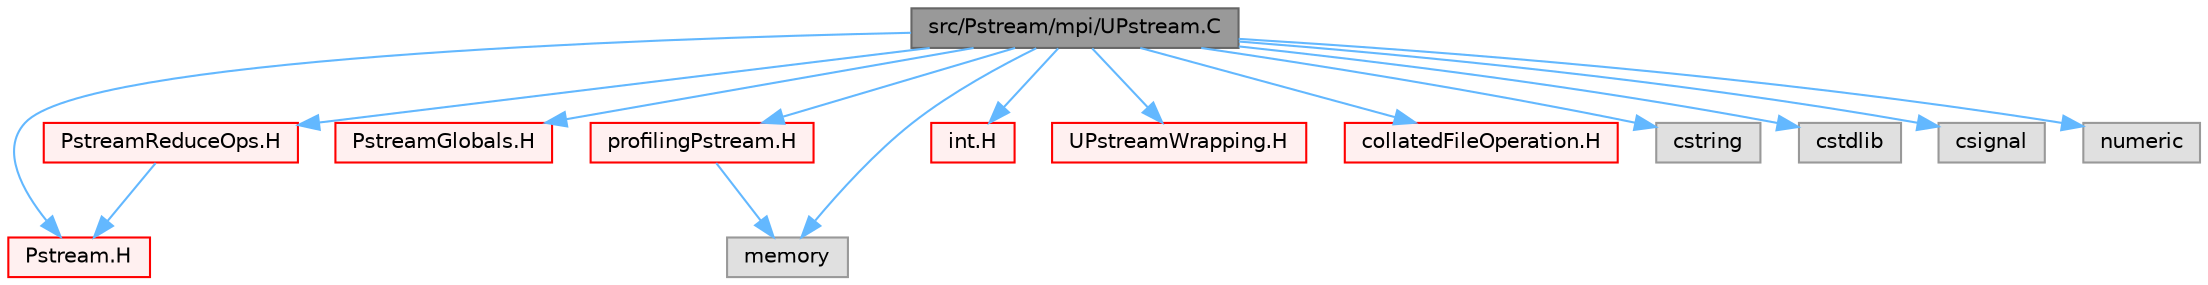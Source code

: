 digraph "src/Pstream/mpi/UPstream.C"
{
 // LATEX_PDF_SIZE
  bgcolor="transparent";
  edge [fontname=Helvetica,fontsize=10,labelfontname=Helvetica,labelfontsize=10];
  node [fontname=Helvetica,fontsize=10,shape=box,height=0.2,width=0.4];
  Node1 [id="Node000001",label="src/Pstream/mpi/UPstream.C",height=0.2,width=0.4,color="gray40", fillcolor="grey60", style="filled", fontcolor="black",tooltip=" "];
  Node1 -> Node2 [id="edge1_Node000001_Node000002",color="steelblue1",style="solid",tooltip=" "];
  Node2 [id="Node000002",label="Pstream.H",height=0.2,width=0.4,color="red", fillcolor="#FFF0F0", style="filled",URL="$Pstream_8H.html",tooltip=" "];
  Node1 -> Node144 [id="edge2_Node000001_Node000144",color="steelblue1",style="solid",tooltip=" "];
  Node144 [id="Node000144",label="PstreamReduceOps.H",height=0.2,width=0.4,color="red", fillcolor="#FFF0F0", style="filled",URL="$PstreamReduceOps_8H.html",tooltip="Inter-processor communication reduction functions."];
  Node144 -> Node2 [id="edge3_Node000144_Node000002",color="steelblue1",style="solid",tooltip=" "];
  Node1 -> Node145 [id="edge4_Node000001_Node000145",color="steelblue1",style="solid",tooltip=" "];
  Node145 [id="Node000145",label="PstreamGlobals.H",height=0.2,width=0.4,color="red", fillcolor="#FFF0F0", style="filled",URL="$PstreamGlobals_8H.html",tooltip=" "];
  Node1 -> Node147 [id="edge5_Node000001_Node000147",color="steelblue1",style="solid",tooltip=" "];
  Node147 [id="Node000147",label="profilingPstream.H",height=0.2,width=0.4,color="red", fillcolor="#FFF0F0", style="filled",URL="$profilingPstream_8H.html",tooltip=" "];
  Node147 -> Node22 [id="edge6_Node000147_Node000022",color="steelblue1",style="solid",tooltip=" "];
  Node22 [id="Node000022",label="memory",height=0.2,width=0.4,color="grey60", fillcolor="#E0E0E0", style="filled",tooltip=" "];
  Node1 -> Node29 [id="edge7_Node000001_Node000029",color="steelblue1",style="solid",tooltip=" "];
  Node29 [id="Node000029",label="int.H",height=0.2,width=0.4,color="red", fillcolor="#FFF0F0", style="filled",URL="$int_8H.html",tooltip="System signed integer."];
  Node1 -> Node153 [id="edge8_Node000001_Node000153",color="steelblue1",style="solid",tooltip=" "];
  Node153 [id="Node000153",label="UPstreamWrapping.H",height=0.2,width=0.4,color="red", fillcolor="#FFF0F0", style="filled",URL="$UPstreamWrapping_8H.html",tooltip="Functions to wrap MPI_Bcast, MPI_Allreduce, MPI_Iallreduce etc."];
  Node1 -> Node154 [id="edge9_Node000001_Node000154",color="steelblue1",style="solid",tooltip=" "];
  Node154 [id="Node000154",label="collatedFileOperation.H",height=0.2,width=0.4,color="red", fillcolor="#FFF0F0", style="filled",URL="$collatedFileOperation_8H.html",tooltip=" "];
  Node1 -> Node12 [id="edge10_Node000001_Node000012",color="steelblue1",style="solid",tooltip=" "];
  Node12 [id="Node000012",label="cstring",height=0.2,width=0.4,color="grey60", fillcolor="#E0E0E0", style="filled",tooltip=" "];
  Node1 -> Node11 [id="edge11_Node000001_Node000011",color="steelblue1",style="solid",tooltip=" "];
  Node11 [id="Node000011",label="cstdlib",height=0.2,width=0.4,color="grey60", fillcolor="#E0E0E0", style="filled",tooltip=" "];
  Node1 -> Node191 [id="edge12_Node000001_Node000191",color="steelblue1",style="solid",tooltip=" "];
  Node191 [id="Node000191",label="csignal",height=0.2,width=0.4,color="grey60", fillcolor="#E0E0E0", style="filled",tooltip=" "];
  Node1 -> Node22 [id="edge13_Node000001_Node000022",color="steelblue1",style="solid",tooltip=" "];
  Node1 -> Node192 [id="edge14_Node000001_Node000192",color="steelblue1",style="solid",tooltip=" "];
  Node192 [id="Node000192",label="numeric",height=0.2,width=0.4,color="grey60", fillcolor="#E0E0E0", style="filled",tooltip=" "];
}
